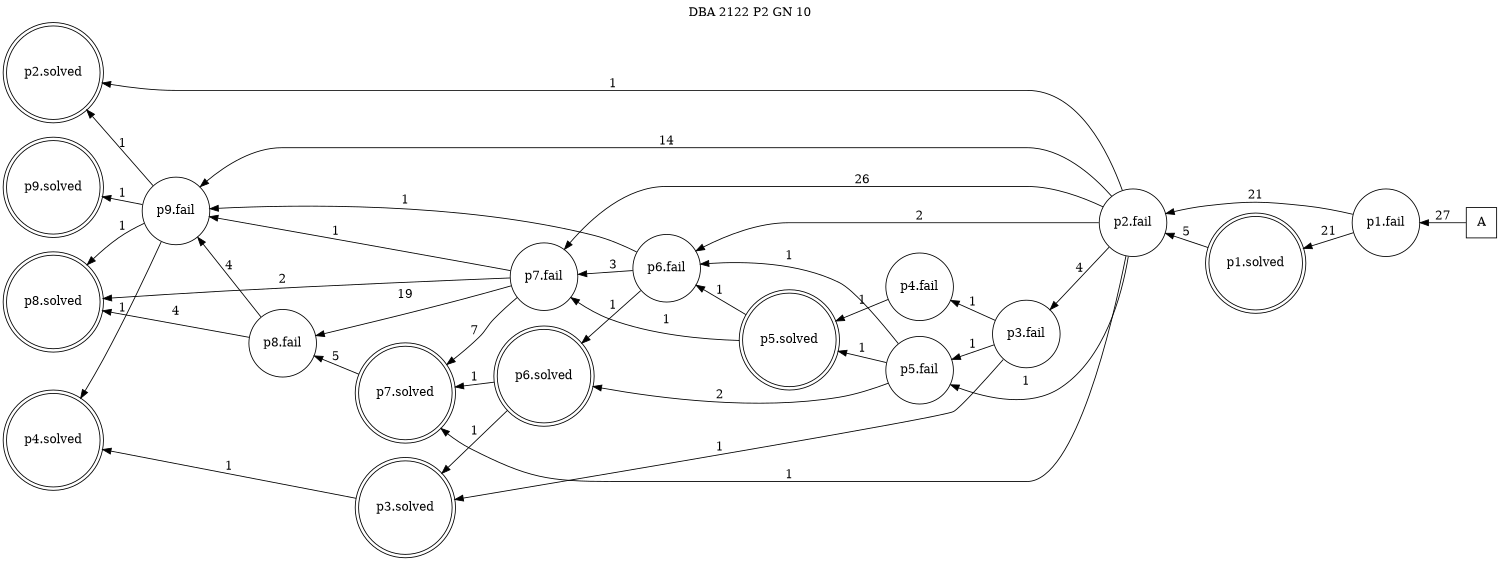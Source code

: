 digraph DBA_2122_P2_GN_10 {
labelloc="tl"
label= " DBA 2122 P2 GN 10 "
rankdir="RL";
graph [ size=" 10 , 10 !"]

"A" [shape="square" label="A"]
"p1.fail" [shape="circle" label="p1.fail"]
"p1.solved" [shape="doublecircle" label="p1.solved"]
"p2.fail" [shape="circle" label="p2.fail"]
"p9.fail" [shape="circle" label="p9.fail"]
"p3.fail" [shape="circle" label="p3.fail"]
"p5.fail" [shape="circle" label="p5.fail"]
"p6.fail" [shape="circle" label="p6.fail"]
"p2.solved" [shape="doublecircle" label="p2.solved"]
"p4.fail" [shape="circle" label="p4.fail"]
"p5.solved" [shape="doublecircle" label="p5.solved"]
"p6.solved" [shape="doublecircle" label="p6.solved"]
"p3.solved" [shape="doublecircle" label="p3.solved"]
"p7.fail" [shape="circle" label="p7.fail"]
"p8.fail" [shape="circle" label="p8.fail"]
"p4.solved" [shape="doublecircle" label="p4.solved"]
"p7.solved" [shape="doublecircle" label="p7.solved"]
"p8.solved" [shape="doublecircle" label="p8.solved"]
"p9.solved" [shape="doublecircle" label="p9.solved"]
"A" -> "p1.fail" [ label=27]
"p1.fail" -> "p1.solved" [ label=21]
"p1.fail" -> "p2.fail" [ label=21]
"p1.solved" -> "p2.fail" [ label=5]
"p2.fail" -> "p9.fail" [ label=14]
"p2.fail" -> "p3.fail" [ label=4]
"p2.fail" -> "p5.fail" [ label=1]
"p2.fail" -> "p6.fail" [ label=2]
"p2.fail" -> "p2.solved" [ label=1]
"p2.fail" -> "p7.fail" [ label=26]
"p2.fail" -> "p7.solved" [ label=1]
"p9.fail" -> "p2.solved" [ label=1]
"p9.fail" -> "p4.solved" [ label=1]
"p9.fail" -> "p8.solved" [ label=1]
"p9.fail" -> "p9.solved" [ label=1]
"p3.fail" -> "p5.fail" [ label=1]
"p3.fail" -> "p4.fail" [ label=1]
"p3.fail" -> "p3.solved" [ label=1]
"p5.fail" -> "p6.fail" [ label=1]
"p5.fail" -> "p5.solved" [ label=1]
"p5.fail" -> "p6.solved" [ label=2]
"p6.fail" -> "p9.fail" [ label=1]
"p6.fail" -> "p6.solved" [ label=1]
"p6.fail" -> "p7.fail" [ label=3]
"p4.fail" -> "p5.solved" [ label=1]
"p5.solved" -> "p6.fail" [ label=1]
"p5.solved" -> "p7.fail" [ label=1]
"p6.solved" -> "p3.solved" [ label=1]
"p6.solved" -> "p7.solved" [ label=1]
"p3.solved" -> "p4.solved" [ label=1]
"p7.fail" -> "p9.fail" [ label=1]
"p7.fail" -> "p8.fail" [ label=19]
"p7.fail" -> "p7.solved" [ label=7]
"p7.fail" -> "p8.solved" [ label=2]
"p8.fail" -> "p9.fail" [ label=4]
"p8.fail" -> "p8.solved" [ label=4]
"p7.solved" -> "p8.fail" [ label=5]
}
